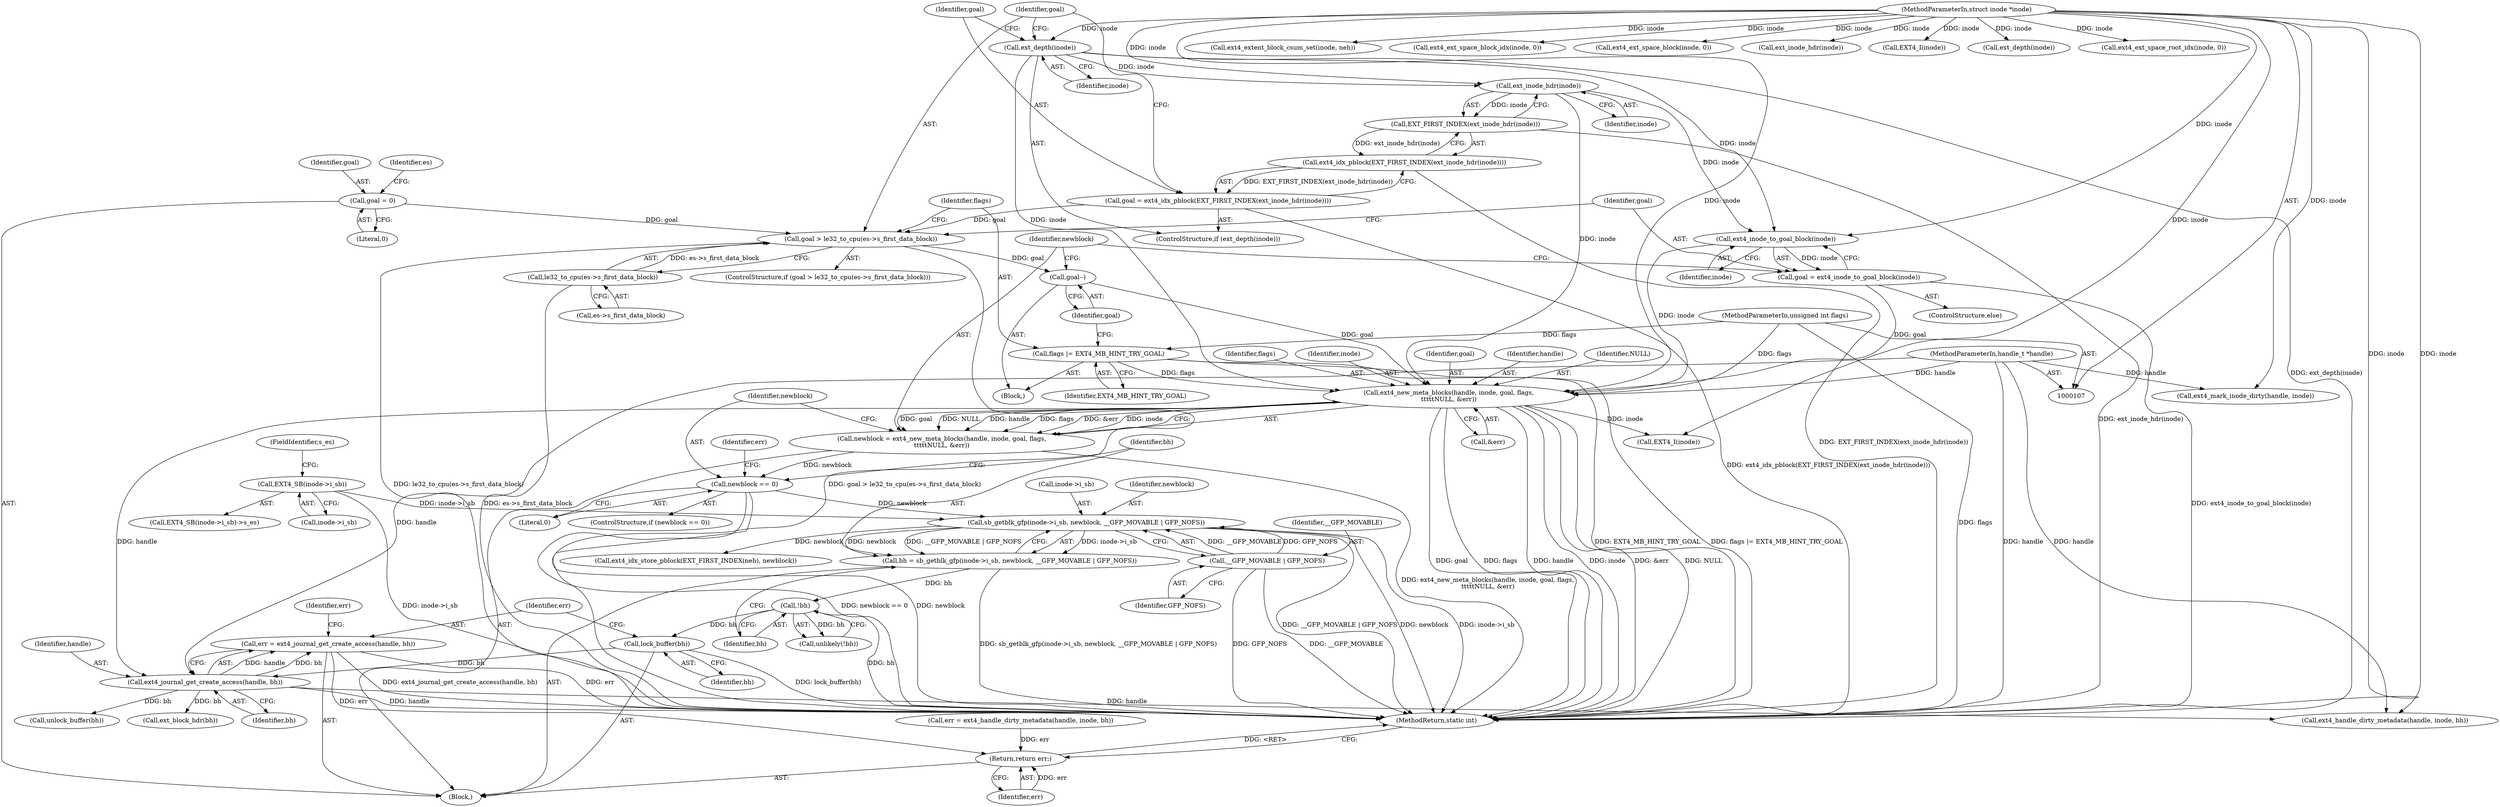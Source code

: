 digraph "0_linux_592acbf16821288ecdc4192c47e3774a4c48bb64@API" {
"1000198" [label="(Call,err = ext4_journal_get_create_access(handle, bh))"];
"1000200" [label="(Call,ext4_journal_get_create_access(handle, bh))"];
"1000165" [label="(Call,ext4_new_meta_blocks(handle, inode, goal, flags,\n\t\t\t\t\tNULL, &err))"];
"1000108" [label="(MethodParameterIn,handle_t *handle)"];
"1000143" [label="(Call,ext_inode_hdr(inode))"];
"1000137" [label="(Call,ext_depth(inode))"];
"1000109" [label="(MethodParameterIn,struct inode *inode)"];
"1000161" [label="(Call,ext4_inode_to_goal_block(inode))"];
"1000156" [label="(Call,goal--)"];
"1000146" [label="(Call,goal > le32_to_cpu(es->s_first_data_block))"];
"1000116" [label="(Call,goal = 0)"];
"1000139" [label="(Call,goal = ext4_idx_pblock(EXT_FIRST_INDEX(ext_inode_hdr(inode))))"];
"1000141" [label="(Call,ext4_idx_pblock(EXT_FIRST_INDEX(ext_inode_hdr(inode))))"];
"1000142" [label="(Call,EXT_FIRST_INDEX(ext_inode_hdr(inode)))"];
"1000148" [label="(Call,le32_to_cpu(es->s_first_data_block))"];
"1000159" [label="(Call,goal = ext4_inode_to_goal_block(inode))"];
"1000153" [label="(Call,flags |= EXT4_MB_HINT_TRY_GOAL)"];
"1000110" [label="(MethodParameterIn,unsigned int flags)"];
"1000196" [label="(Call,lock_buffer(bh))"];
"1000191" [label="(Call,!bh)"];
"1000179" [label="(Call,bh = sb_getblk_gfp(inode->i_sb, newblock, __GFP_MOVABLE | GFP_NOFS))"];
"1000181" [label="(Call,sb_getblk_gfp(inode->i_sb, newblock, __GFP_MOVABLE | GFP_NOFS))"];
"1000123" [label="(Call,EXT4_SB(inode->i_sb))"];
"1000174" [label="(Call,newblock == 0)"];
"1000163" [label="(Call,newblock = ext4_new_meta_blocks(handle, inode, goal, flags,\n\t\t\t\t\tNULL, &err))"];
"1000186" [label="(Call,__GFP_MOVABLE | GFP_NOFS)"];
"1000352" [label="(Return,return err;)"];
"1000204" [label="(Identifier,err)"];
"1000110" [label="(MethodParameterIn,unsigned int flags)"];
"1000178" [label="(Identifier,err)"];
"1000268" [label="(Call,ext4_extent_block_csum_set(inode, neh))"];
"1000180" [label="(Identifier,bh)"];
"1000251" [label="(Call,ext4_ext_space_block_idx(inode, 0))"];
"1000196" [label="(Call,lock_buffer(bh))"];
"1000162" [label="(Identifier,inode)"];
"1000116" [label="(Call,goal = 0)"];
"1000122" [label="(Call,EXT4_SB(inode->i_sb)->s_es)"];
"1000175" [label="(Identifier,newblock)"];
"1000198" [label="(Call,err = ext4_journal_get_create_access(handle, bh))"];
"1000176" [label="(Literal,0)"];
"1000137" [label="(Call,ext_depth(inode))"];
"1000260" [label="(Call,ext4_ext_space_block(inode, 0))"];
"1000188" [label="(Identifier,GFP_NOFS)"];
"1000181" [label="(Call,sb_getblk_gfp(inode->i_sb, newblock, __GFP_MOVABLE | GFP_NOFS))"];
"1000275" [label="(Call,err = ext4_handle_dirty_metadata(handle, inode, bh))"];
"1000154" [label="(Identifier,flags)"];
"1000182" [label="(Call,inode->i_sb)"];
"1000152" [label="(Block,)"];
"1000165" [label="(Call,ext4_new_meta_blocks(handle, inode, goal, flags,\n\t\t\t\t\tNULL, &err))"];
"1000121" [label="(Identifier,es)"];
"1000147" [label="(Identifier,goal)"];
"1000148" [label="(Call,le32_to_cpu(es->s_first_data_block))"];
"1000145" [label="(ControlStructure,if (goal > le32_to_cpu(es->s_first_data_block)))"];
"1000146" [label="(Call,goal > le32_to_cpu(es->s_first_data_block))"];
"1000168" [label="(Identifier,goal)"];
"1000161" [label="(Call,ext4_inode_to_goal_block(inode))"];
"1000286" [label="(Call,ext_inode_hdr(inode))"];
"1000156" [label="(Call,goal--)"];
"1000111" [label="(Block,)"];
"1000149" [label="(Call,es->s_first_data_block)"];
"1000139" [label="(Call,goal = ext4_idx_pblock(EXT_FIRST_INDEX(ext_inode_hdr(inode))))"];
"1000163" [label="(Call,newblock = ext4_new_meta_blocks(handle, inode, goal, flags,\n\t\t\t\t\tNULL, &err))"];
"1000155" [label="(Identifier,EXT4_MB_HINT_TRY_GOAL)"];
"1000108" [label="(MethodParameterIn,handle_t *handle)"];
"1000191" [label="(Call,!bh)"];
"1000192" [label="(Identifier,bh)"];
"1000206" [label="(Call,unlock_buffer(bh))"];
"1000153" [label="(Call,flags |= EXT4_MB_HINT_TRY_GOAL)"];
"1000277" [label="(Call,ext4_handle_dirty_metadata(handle, inode, bh))"];
"1000187" [label="(Identifier,__GFP_MOVABLE)"];
"1000124" [label="(Call,inode->i_sb)"];
"1000294" [label="(Call,ext4_idx_store_pblock(EXT_FIRST_INDEX(neh), newblock))"];
"1000158" [label="(ControlStructure,else)"];
"1000221" [label="(Call,EXT4_I(inode))"];
"1000140" [label="(Identifier,goal)"];
"1000164" [label="(Identifier,newblock)"];
"1000171" [label="(Call,&err)"];
"1000118" [label="(Literal,0)"];
"1000200" [label="(Call,ext4_journal_get_create_access(handle, bh))"];
"1000353" [label="(Identifier,err)"];
"1000136" [label="(ControlStructure,if (ext_depth(inode)))"];
"1000197" [label="(Identifier,bh)"];
"1000144" [label="(Identifier,inode)"];
"1000244" [label="(Call,ext_depth(inode))"];
"1000117" [label="(Identifier,goal)"];
"1000166" [label="(Identifier,handle)"];
"1000143" [label="(Call,ext_inode_hdr(inode))"];
"1000170" [label="(Identifier,NULL)"];
"1000186" [label="(Call,__GFP_MOVABLE | GFP_NOFS)"];
"1000190" [label="(Call,unlikely(!bh))"];
"1000160" [label="(Identifier,goal)"];
"1000138" [label="(Identifier,inode)"];
"1000241" [label="(Call,ext_block_hdr(bh))"];
"1000346" [label="(Call,ext4_mark_inode_dirty(handle, inode))"];
"1000185" [label="(Identifier,newblock)"];
"1000354" [label="(MethodReturn,static int)"];
"1000157" [label="(Identifier,goal)"];
"1000179" [label="(Call,bh = sb_getblk_gfp(inode->i_sb, newblock, __GFP_MOVABLE | GFP_NOFS))"];
"1000352" [label="(Return,return err;)"];
"1000201" [label="(Identifier,handle)"];
"1000310" [label="(Call,ext4_ext_space_root_idx(inode, 0))"];
"1000202" [label="(Identifier,bh)"];
"1000169" [label="(Identifier,flags)"];
"1000199" [label="(Identifier,err)"];
"1000174" [label="(Call,newblock == 0)"];
"1000159" [label="(Call,goal = ext4_inode_to_goal_block(inode))"];
"1000142" [label="(Call,EXT_FIRST_INDEX(ext_inode_hdr(inode)))"];
"1000127" [label="(FieldIdentifier,s_es)"];
"1000109" [label="(MethodParameterIn,struct inode *inode)"];
"1000213" [label="(Call,EXT4_I(inode))"];
"1000123" [label="(Call,EXT4_SB(inode->i_sb))"];
"1000141" [label="(Call,ext4_idx_pblock(EXT_FIRST_INDEX(ext_inode_hdr(inode))))"];
"1000173" [label="(ControlStructure,if (newblock == 0))"];
"1000167" [label="(Identifier,inode)"];
"1000198" -> "1000111"  [label="AST: "];
"1000198" -> "1000200"  [label="CFG: "];
"1000199" -> "1000198"  [label="AST: "];
"1000200" -> "1000198"  [label="AST: "];
"1000204" -> "1000198"  [label="CFG: "];
"1000198" -> "1000354"  [label="DDG: ext4_journal_get_create_access(handle, bh)"];
"1000198" -> "1000354"  [label="DDG: err"];
"1000200" -> "1000198"  [label="DDG: handle"];
"1000200" -> "1000198"  [label="DDG: bh"];
"1000198" -> "1000352"  [label="DDG: err"];
"1000200" -> "1000202"  [label="CFG: "];
"1000201" -> "1000200"  [label="AST: "];
"1000202" -> "1000200"  [label="AST: "];
"1000200" -> "1000354"  [label="DDG: handle"];
"1000165" -> "1000200"  [label="DDG: handle"];
"1000108" -> "1000200"  [label="DDG: handle"];
"1000196" -> "1000200"  [label="DDG: bh"];
"1000200" -> "1000206"  [label="DDG: bh"];
"1000200" -> "1000241"  [label="DDG: bh"];
"1000200" -> "1000277"  [label="DDG: handle"];
"1000165" -> "1000163"  [label="AST: "];
"1000165" -> "1000171"  [label="CFG: "];
"1000166" -> "1000165"  [label="AST: "];
"1000167" -> "1000165"  [label="AST: "];
"1000168" -> "1000165"  [label="AST: "];
"1000169" -> "1000165"  [label="AST: "];
"1000170" -> "1000165"  [label="AST: "];
"1000171" -> "1000165"  [label="AST: "];
"1000163" -> "1000165"  [label="CFG: "];
"1000165" -> "1000354"  [label="DDG: goal"];
"1000165" -> "1000354"  [label="DDG: flags"];
"1000165" -> "1000354"  [label="DDG: handle"];
"1000165" -> "1000354"  [label="DDG: inode"];
"1000165" -> "1000354"  [label="DDG: &err"];
"1000165" -> "1000354"  [label="DDG: NULL"];
"1000165" -> "1000163"  [label="DDG: goal"];
"1000165" -> "1000163"  [label="DDG: NULL"];
"1000165" -> "1000163"  [label="DDG: handle"];
"1000165" -> "1000163"  [label="DDG: flags"];
"1000165" -> "1000163"  [label="DDG: &err"];
"1000165" -> "1000163"  [label="DDG: inode"];
"1000108" -> "1000165"  [label="DDG: handle"];
"1000143" -> "1000165"  [label="DDG: inode"];
"1000137" -> "1000165"  [label="DDG: inode"];
"1000161" -> "1000165"  [label="DDG: inode"];
"1000109" -> "1000165"  [label="DDG: inode"];
"1000156" -> "1000165"  [label="DDG: goal"];
"1000159" -> "1000165"  [label="DDG: goal"];
"1000153" -> "1000165"  [label="DDG: flags"];
"1000110" -> "1000165"  [label="DDG: flags"];
"1000165" -> "1000213"  [label="DDG: inode"];
"1000108" -> "1000107"  [label="AST: "];
"1000108" -> "1000354"  [label="DDG: handle"];
"1000108" -> "1000277"  [label="DDG: handle"];
"1000108" -> "1000346"  [label="DDG: handle"];
"1000143" -> "1000142"  [label="AST: "];
"1000143" -> "1000144"  [label="CFG: "];
"1000144" -> "1000143"  [label="AST: "];
"1000142" -> "1000143"  [label="CFG: "];
"1000143" -> "1000142"  [label="DDG: inode"];
"1000137" -> "1000143"  [label="DDG: inode"];
"1000109" -> "1000143"  [label="DDG: inode"];
"1000143" -> "1000161"  [label="DDG: inode"];
"1000137" -> "1000136"  [label="AST: "];
"1000137" -> "1000138"  [label="CFG: "];
"1000138" -> "1000137"  [label="AST: "];
"1000140" -> "1000137"  [label="CFG: "];
"1000147" -> "1000137"  [label="CFG: "];
"1000137" -> "1000354"  [label="DDG: ext_depth(inode)"];
"1000109" -> "1000137"  [label="DDG: inode"];
"1000137" -> "1000161"  [label="DDG: inode"];
"1000109" -> "1000107"  [label="AST: "];
"1000109" -> "1000354"  [label="DDG: inode"];
"1000109" -> "1000161"  [label="DDG: inode"];
"1000109" -> "1000213"  [label="DDG: inode"];
"1000109" -> "1000221"  [label="DDG: inode"];
"1000109" -> "1000244"  [label="DDG: inode"];
"1000109" -> "1000251"  [label="DDG: inode"];
"1000109" -> "1000260"  [label="DDG: inode"];
"1000109" -> "1000268"  [label="DDG: inode"];
"1000109" -> "1000277"  [label="DDG: inode"];
"1000109" -> "1000286"  [label="DDG: inode"];
"1000109" -> "1000310"  [label="DDG: inode"];
"1000109" -> "1000346"  [label="DDG: inode"];
"1000161" -> "1000159"  [label="AST: "];
"1000161" -> "1000162"  [label="CFG: "];
"1000162" -> "1000161"  [label="AST: "];
"1000159" -> "1000161"  [label="CFG: "];
"1000161" -> "1000159"  [label="DDG: inode"];
"1000156" -> "1000152"  [label="AST: "];
"1000156" -> "1000157"  [label="CFG: "];
"1000157" -> "1000156"  [label="AST: "];
"1000164" -> "1000156"  [label="CFG: "];
"1000146" -> "1000156"  [label="DDG: goal"];
"1000146" -> "1000145"  [label="AST: "];
"1000146" -> "1000148"  [label="CFG: "];
"1000147" -> "1000146"  [label="AST: "];
"1000148" -> "1000146"  [label="AST: "];
"1000154" -> "1000146"  [label="CFG: "];
"1000160" -> "1000146"  [label="CFG: "];
"1000146" -> "1000354"  [label="DDG: le32_to_cpu(es->s_first_data_block)"];
"1000146" -> "1000354"  [label="DDG: goal > le32_to_cpu(es->s_first_data_block)"];
"1000116" -> "1000146"  [label="DDG: goal"];
"1000139" -> "1000146"  [label="DDG: goal"];
"1000148" -> "1000146"  [label="DDG: es->s_first_data_block"];
"1000116" -> "1000111"  [label="AST: "];
"1000116" -> "1000118"  [label="CFG: "];
"1000117" -> "1000116"  [label="AST: "];
"1000118" -> "1000116"  [label="AST: "];
"1000121" -> "1000116"  [label="CFG: "];
"1000139" -> "1000136"  [label="AST: "];
"1000139" -> "1000141"  [label="CFG: "];
"1000140" -> "1000139"  [label="AST: "];
"1000141" -> "1000139"  [label="AST: "];
"1000147" -> "1000139"  [label="CFG: "];
"1000139" -> "1000354"  [label="DDG: ext4_idx_pblock(EXT_FIRST_INDEX(ext_inode_hdr(inode)))"];
"1000141" -> "1000139"  [label="DDG: EXT_FIRST_INDEX(ext_inode_hdr(inode))"];
"1000141" -> "1000142"  [label="CFG: "];
"1000142" -> "1000141"  [label="AST: "];
"1000141" -> "1000354"  [label="DDG: EXT_FIRST_INDEX(ext_inode_hdr(inode))"];
"1000142" -> "1000141"  [label="DDG: ext_inode_hdr(inode)"];
"1000142" -> "1000354"  [label="DDG: ext_inode_hdr(inode)"];
"1000148" -> "1000149"  [label="CFG: "];
"1000149" -> "1000148"  [label="AST: "];
"1000148" -> "1000354"  [label="DDG: es->s_first_data_block"];
"1000159" -> "1000158"  [label="AST: "];
"1000160" -> "1000159"  [label="AST: "];
"1000164" -> "1000159"  [label="CFG: "];
"1000159" -> "1000354"  [label="DDG: ext4_inode_to_goal_block(inode)"];
"1000153" -> "1000152"  [label="AST: "];
"1000153" -> "1000155"  [label="CFG: "];
"1000154" -> "1000153"  [label="AST: "];
"1000155" -> "1000153"  [label="AST: "];
"1000157" -> "1000153"  [label="CFG: "];
"1000153" -> "1000354"  [label="DDG: EXT4_MB_HINT_TRY_GOAL"];
"1000153" -> "1000354"  [label="DDG: flags |= EXT4_MB_HINT_TRY_GOAL"];
"1000110" -> "1000153"  [label="DDG: flags"];
"1000110" -> "1000107"  [label="AST: "];
"1000110" -> "1000354"  [label="DDG: flags"];
"1000196" -> "1000111"  [label="AST: "];
"1000196" -> "1000197"  [label="CFG: "];
"1000197" -> "1000196"  [label="AST: "];
"1000199" -> "1000196"  [label="CFG: "];
"1000196" -> "1000354"  [label="DDG: lock_buffer(bh)"];
"1000191" -> "1000196"  [label="DDG: bh"];
"1000191" -> "1000190"  [label="AST: "];
"1000191" -> "1000192"  [label="CFG: "];
"1000192" -> "1000191"  [label="AST: "];
"1000190" -> "1000191"  [label="CFG: "];
"1000191" -> "1000354"  [label="DDG: bh"];
"1000191" -> "1000190"  [label="DDG: bh"];
"1000179" -> "1000191"  [label="DDG: bh"];
"1000179" -> "1000111"  [label="AST: "];
"1000179" -> "1000181"  [label="CFG: "];
"1000180" -> "1000179"  [label="AST: "];
"1000181" -> "1000179"  [label="AST: "];
"1000192" -> "1000179"  [label="CFG: "];
"1000179" -> "1000354"  [label="DDG: sb_getblk_gfp(inode->i_sb, newblock, __GFP_MOVABLE | GFP_NOFS)"];
"1000181" -> "1000179"  [label="DDG: inode->i_sb"];
"1000181" -> "1000179"  [label="DDG: newblock"];
"1000181" -> "1000179"  [label="DDG: __GFP_MOVABLE | GFP_NOFS"];
"1000181" -> "1000186"  [label="CFG: "];
"1000182" -> "1000181"  [label="AST: "];
"1000185" -> "1000181"  [label="AST: "];
"1000186" -> "1000181"  [label="AST: "];
"1000181" -> "1000354"  [label="DDG: inode->i_sb"];
"1000181" -> "1000354"  [label="DDG: __GFP_MOVABLE | GFP_NOFS"];
"1000181" -> "1000354"  [label="DDG: newblock"];
"1000123" -> "1000181"  [label="DDG: inode->i_sb"];
"1000174" -> "1000181"  [label="DDG: newblock"];
"1000186" -> "1000181"  [label="DDG: __GFP_MOVABLE"];
"1000186" -> "1000181"  [label="DDG: GFP_NOFS"];
"1000181" -> "1000294"  [label="DDG: newblock"];
"1000123" -> "1000122"  [label="AST: "];
"1000123" -> "1000124"  [label="CFG: "];
"1000124" -> "1000123"  [label="AST: "];
"1000127" -> "1000123"  [label="CFG: "];
"1000123" -> "1000354"  [label="DDG: inode->i_sb"];
"1000174" -> "1000173"  [label="AST: "];
"1000174" -> "1000176"  [label="CFG: "];
"1000175" -> "1000174"  [label="AST: "];
"1000176" -> "1000174"  [label="AST: "];
"1000178" -> "1000174"  [label="CFG: "];
"1000180" -> "1000174"  [label="CFG: "];
"1000174" -> "1000354"  [label="DDG: newblock == 0"];
"1000174" -> "1000354"  [label="DDG: newblock"];
"1000163" -> "1000174"  [label="DDG: newblock"];
"1000163" -> "1000111"  [label="AST: "];
"1000164" -> "1000163"  [label="AST: "];
"1000175" -> "1000163"  [label="CFG: "];
"1000163" -> "1000354"  [label="DDG: ext4_new_meta_blocks(handle, inode, goal, flags,\n\t\t\t\t\tNULL, &err)"];
"1000186" -> "1000188"  [label="CFG: "];
"1000187" -> "1000186"  [label="AST: "];
"1000188" -> "1000186"  [label="AST: "];
"1000186" -> "1000354"  [label="DDG: GFP_NOFS"];
"1000186" -> "1000354"  [label="DDG: __GFP_MOVABLE"];
"1000352" -> "1000111"  [label="AST: "];
"1000352" -> "1000353"  [label="CFG: "];
"1000353" -> "1000352"  [label="AST: "];
"1000354" -> "1000352"  [label="CFG: "];
"1000352" -> "1000354"  [label="DDG: <RET>"];
"1000353" -> "1000352"  [label="DDG: err"];
"1000275" -> "1000352"  [label="DDG: err"];
}
